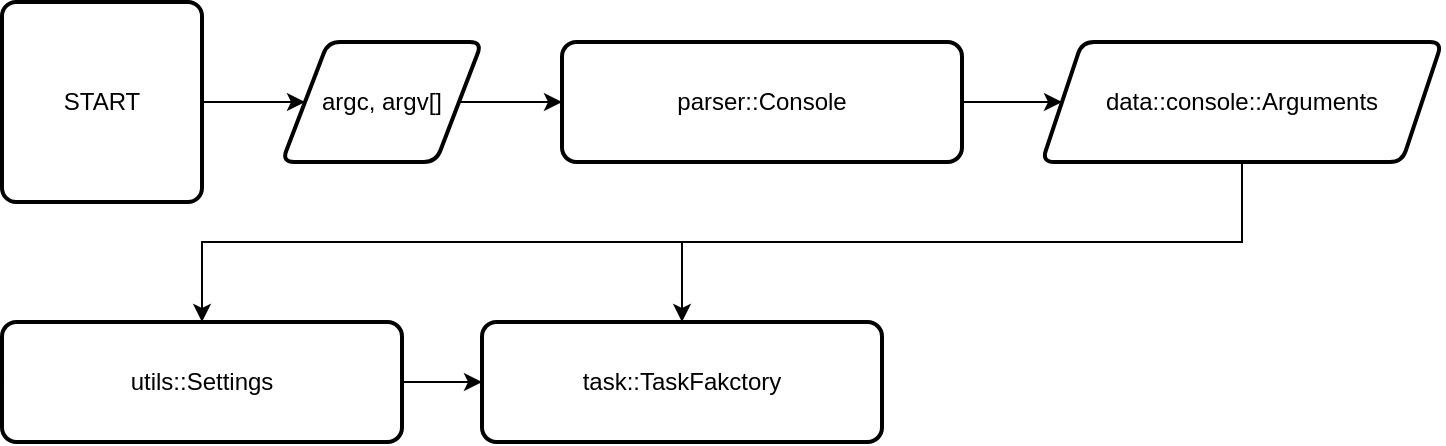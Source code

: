 <mxfile version="21.7.5" type="device">
  <diagram name="Page-1" id="4QxoGGscY7Ei_fDzng9z">
    <mxGraphModel dx="1868" dy="874" grid="1" gridSize="10" guides="1" tooltips="1" connect="1" arrows="1" fold="1" page="1" pageScale="1" pageWidth="1169" pageHeight="827" math="0" shadow="0">
      <root>
        <mxCell id="0" />
        <mxCell id="1" parent="0" />
        <mxCell id="JCeTv6zf6--ARJBFhtu1-3" style="edgeStyle=orthogonalEdgeStyle;rounded=0;orthogonalLoop=1;jettySize=auto;html=1;exitX=1;exitY=0.5;exitDx=0;exitDy=0;" edge="1" parent="1" source="JCeTv6zf6--ARJBFhtu1-1" target="JCeTv6zf6--ARJBFhtu1-2">
          <mxGeometry relative="1" as="geometry" />
        </mxCell>
        <mxCell id="JCeTv6zf6--ARJBFhtu1-1" value="START" style="rounded=1;whiteSpace=wrap;html=1;absoluteArcSize=1;arcSize=14;strokeWidth=2;" vertex="1" parent="1">
          <mxGeometry x="40" y="40" width="100" height="100" as="geometry" />
        </mxCell>
        <mxCell id="JCeTv6zf6--ARJBFhtu1-5" value="" style="edgeStyle=orthogonalEdgeStyle;rounded=0;orthogonalLoop=1;jettySize=auto;html=1;" edge="1" parent="1" source="JCeTv6zf6--ARJBFhtu1-2" target="JCeTv6zf6--ARJBFhtu1-4">
          <mxGeometry relative="1" as="geometry" />
        </mxCell>
        <mxCell id="JCeTv6zf6--ARJBFhtu1-2" value="argc, argv[]" style="shape=parallelogram;html=1;strokeWidth=2;perimeter=parallelogramPerimeter;whiteSpace=wrap;rounded=1;arcSize=12;size=0.23;" vertex="1" parent="1">
          <mxGeometry x="180" y="60" width="100" height="60" as="geometry" />
        </mxCell>
        <mxCell id="JCeTv6zf6--ARJBFhtu1-7" value="" style="edgeStyle=orthogonalEdgeStyle;rounded=0;orthogonalLoop=1;jettySize=auto;html=1;" edge="1" parent="1" source="JCeTv6zf6--ARJBFhtu1-4" target="JCeTv6zf6--ARJBFhtu1-6">
          <mxGeometry relative="1" as="geometry" />
        </mxCell>
        <mxCell id="JCeTv6zf6--ARJBFhtu1-4" value="parser::Console" style="whiteSpace=wrap;html=1;strokeWidth=2;rounded=1;arcSize=12;" vertex="1" parent="1">
          <mxGeometry x="320" y="60" width="200" height="60" as="geometry" />
        </mxCell>
        <mxCell id="JCeTv6zf6--ARJBFhtu1-9" value="" style="edgeStyle=orthogonalEdgeStyle;rounded=0;orthogonalLoop=1;jettySize=auto;html=1;" edge="1" parent="1" source="JCeTv6zf6--ARJBFhtu1-6" target="JCeTv6zf6--ARJBFhtu1-8">
          <mxGeometry relative="1" as="geometry">
            <Array as="points">
              <mxPoint x="660" y="160" />
              <mxPoint x="140" y="160" />
            </Array>
          </mxGeometry>
        </mxCell>
        <mxCell id="JCeTv6zf6--ARJBFhtu1-12" style="edgeStyle=orthogonalEdgeStyle;rounded=0;orthogonalLoop=1;jettySize=auto;html=1;exitX=0.5;exitY=1;exitDx=0;exitDy=0;" edge="1" parent="1" source="JCeTv6zf6--ARJBFhtu1-6" target="JCeTv6zf6--ARJBFhtu1-10">
          <mxGeometry relative="1" as="geometry" />
        </mxCell>
        <mxCell id="JCeTv6zf6--ARJBFhtu1-6" value="data::console::Arguments" style="shape=parallelogram;perimeter=parallelogramPerimeter;whiteSpace=wrap;html=1;fixedSize=1;strokeWidth=2;rounded=1;arcSize=12;" vertex="1" parent="1">
          <mxGeometry x="560" y="60" width="200" height="60" as="geometry" />
        </mxCell>
        <mxCell id="JCeTv6zf6--ARJBFhtu1-11" value="" style="edgeStyle=orthogonalEdgeStyle;rounded=0;orthogonalLoop=1;jettySize=auto;html=1;" edge="1" parent="1" source="JCeTv6zf6--ARJBFhtu1-8" target="JCeTv6zf6--ARJBFhtu1-10">
          <mxGeometry relative="1" as="geometry" />
        </mxCell>
        <mxCell id="JCeTv6zf6--ARJBFhtu1-8" value="utils::Settings" style="rounded=1;whiteSpace=wrap;html=1;strokeWidth=2;arcSize=12;" vertex="1" parent="1">
          <mxGeometry x="40" y="200" width="200" height="60" as="geometry" />
        </mxCell>
        <mxCell id="JCeTv6zf6--ARJBFhtu1-10" value="task::TaskFakctory" style="whiteSpace=wrap;html=1;rounded=1;strokeWidth=2;arcSize=12;" vertex="1" parent="1">
          <mxGeometry x="280" y="200" width="200" height="60" as="geometry" />
        </mxCell>
      </root>
    </mxGraphModel>
  </diagram>
</mxfile>
